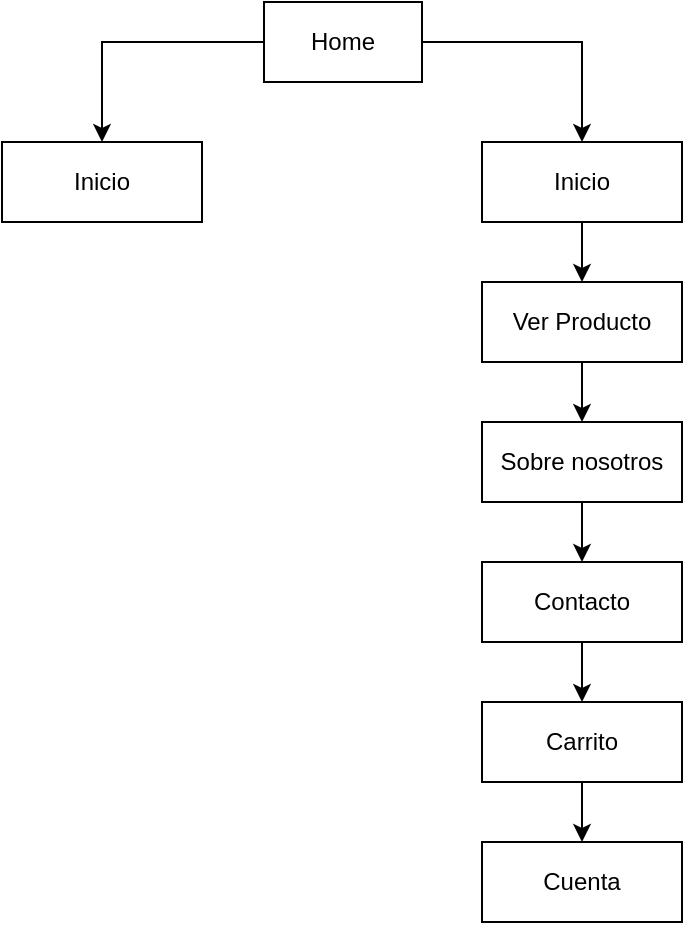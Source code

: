 <mxfile version="28.0.6">
  <diagram name="Página-1" id="nY15Xfv5yMchA-uYnaFi">
    <mxGraphModel dx="1042" dy="626" grid="1" gridSize="10" guides="1" tooltips="1" connect="1" arrows="1" fold="1" page="1" pageScale="1" pageWidth="827" pageHeight="1169" math="0" shadow="0">
      <root>
        <mxCell id="0" />
        <mxCell id="1" parent="0" />
        <mxCell id="iHDn3f6hLmxqfFRkWfSl-10" style="edgeStyle=orthogonalEdgeStyle;rounded=0;orthogonalLoop=1;jettySize=auto;html=1;exitX=0;exitY=0.5;exitDx=0;exitDy=0;entryX=0.5;entryY=0;entryDx=0;entryDy=0;" parent="1" source="iHDn3f6hLmxqfFRkWfSl-1" target="iHDn3f6hLmxqfFRkWfSl-9" edge="1">
          <mxGeometry relative="1" as="geometry" />
        </mxCell>
        <mxCell id="iHDn3f6hLmxqfFRkWfSl-11" style="edgeStyle=orthogonalEdgeStyle;rounded=0;orthogonalLoop=1;jettySize=auto;html=1;entryX=0.5;entryY=0;entryDx=0;entryDy=0;" parent="1" source="iHDn3f6hLmxqfFRkWfSl-1" target="iHDn3f6hLmxqfFRkWfSl-3" edge="1">
          <mxGeometry relative="1" as="geometry" />
        </mxCell>
        <mxCell id="iHDn3f6hLmxqfFRkWfSl-1" value="Home" style="rounded=0;whiteSpace=wrap;html=1;" parent="1" vertex="1">
          <mxGeometry x="371" y="40" width="79" height="40" as="geometry" />
        </mxCell>
        <mxCell id="iHDn3f6hLmxqfFRkWfSl-12" style="edgeStyle=orthogonalEdgeStyle;rounded=0;orthogonalLoop=1;jettySize=auto;html=1;exitX=0.5;exitY=1;exitDx=0;exitDy=0;entryX=0.5;entryY=0;entryDx=0;entryDy=0;" parent="1" source="iHDn3f6hLmxqfFRkWfSl-3" target="iHDn3f6hLmxqfFRkWfSl-4" edge="1">
          <mxGeometry relative="1" as="geometry" />
        </mxCell>
        <mxCell id="iHDn3f6hLmxqfFRkWfSl-3" value="Inicio" style="rounded=0;whiteSpace=wrap;html=1;" parent="1" vertex="1">
          <mxGeometry x="480" y="110" width="100" height="40" as="geometry" />
        </mxCell>
        <mxCell id="iHDn3f6hLmxqfFRkWfSl-13" style="edgeStyle=orthogonalEdgeStyle;rounded=0;orthogonalLoop=1;jettySize=auto;html=1;exitX=0.5;exitY=1;exitDx=0;exitDy=0;entryX=0.5;entryY=0;entryDx=0;entryDy=0;" parent="1" source="iHDn3f6hLmxqfFRkWfSl-4" target="iHDn3f6hLmxqfFRkWfSl-6" edge="1">
          <mxGeometry relative="1" as="geometry" />
        </mxCell>
        <mxCell id="iHDn3f6hLmxqfFRkWfSl-4" value="Ver Producto" style="rounded=0;whiteSpace=wrap;html=1;" parent="1" vertex="1">
          <mxGeometry x="480" y="180" width="100" height="40" as="geometry" />
        </mxCell>
        <mxCell id="iHDn3f6hLmxqfFRkWfSl-15" style="edgeStyle=orthogonalEdgeStyle;rounded=0;orthogonalLoop=1;jettySize=auto;html=1;exitX=0.5;exitY=1;exitDx=0;exitDy=0;entryX=0.5;entryY=0;entryDx=0;entryDy=0;" parent="1" source="iHDn3f6hLmxqfFRkWfSl-5" target="iHDn3f6hLmxqfFRkWfSl-8" edge="1">
          <mxGeometry relative="1" as="geometry" />
        </mxCell>
        <mxCell id="iHDn3f6hLmxqfFRkWfSl-5" value="Contacto" style="rounded=0;whiteSpace=wrap;html=1;" parent="1" vertex="1">
          <mxGeometry x="480" y="320" width="100" height="40" as="geometry" />
        </mxCell>
        <mxCell id="iHDn3f6hLmxqfFRkWfSl-14" style="edgeStyle=orthogonalEdgeStyle;rounded=0;orthogonalLoop=1;jettySize=auto;html=1;exitX=0.5;exitY=1;exitDx=0;exitDy=0;entryX=0.5;entryY=0;entryDx=0;entryDy=0;" parent="1" source="iHDn3f6hLmxqfFRkWfSl-6" target="iHDn3f6hLmxqfFRkWfSl-5" edge="1">
          <mxGeometry relative="1" as="geometry" />
        </mxCell>
        <mxCell id="iHDn3f6hLmxqfFRkWfSl-6" value="Sobre nosotros" style="rounded=0;whiteSpace=wrap;html=1;" parent="1" vertex="1">
          <mxGeometry x="480" y="250" width="100" height="40" as="geometry" />
        </mxCell>
        <mxCell id="iHDn3f6hLmxqfFRkWfSl-7" value="Cuenta" style="rounded=0;whiteSpace=wrap;html=1;" parent="1" vertex="1">
          <mxGeometry x="480" y="460" width="100" height="40" as="geometry" />
        </mxCell>
        <mxCell id="iHDn3f6hLmxqfFRkWfSl-16" style="edgeStyle=orthogonalEdgeStyle;rounded=0;orthogonalLoop=1;jettySize=auto;html=1;exitX=0.5;exitY=1;exitDx=0;exitDy=0;entryX=0.5;entryY=0;entryDx=0;entryDy=0;" parent="1" source="iHDn3f6hLmxqfFRkWfSl-8" target="iHDn3f6hLmxqfFRkWfSl-7" edge="1">
          <mxGeometry relative="1" as="geometry" />
        </mxCell>
        <mxCell id="iHDn3f6hLmxqfFRkWfSl-8" value="Carrito" style="rounded=0;whiteSpace=wrap;html=1;" parent="1" vertex="1">
          <mxGeometry x="480" y="390" width="100" height="40" as="geometry" />
        </mxCell>
        <mxCell id="iHDn3f6hLmxqfFRkWfSl-9" value="Inicio" style="rounded=0;whiteSpace=wrap;html=1;" parent="1" vertex="1">
          <mxGeometry x="240" y="110" width="100" height="40" as="geometry" />
        </mxCell>
      </root>
    </mxGraphModel>
  </diagram>
</mxfile>
